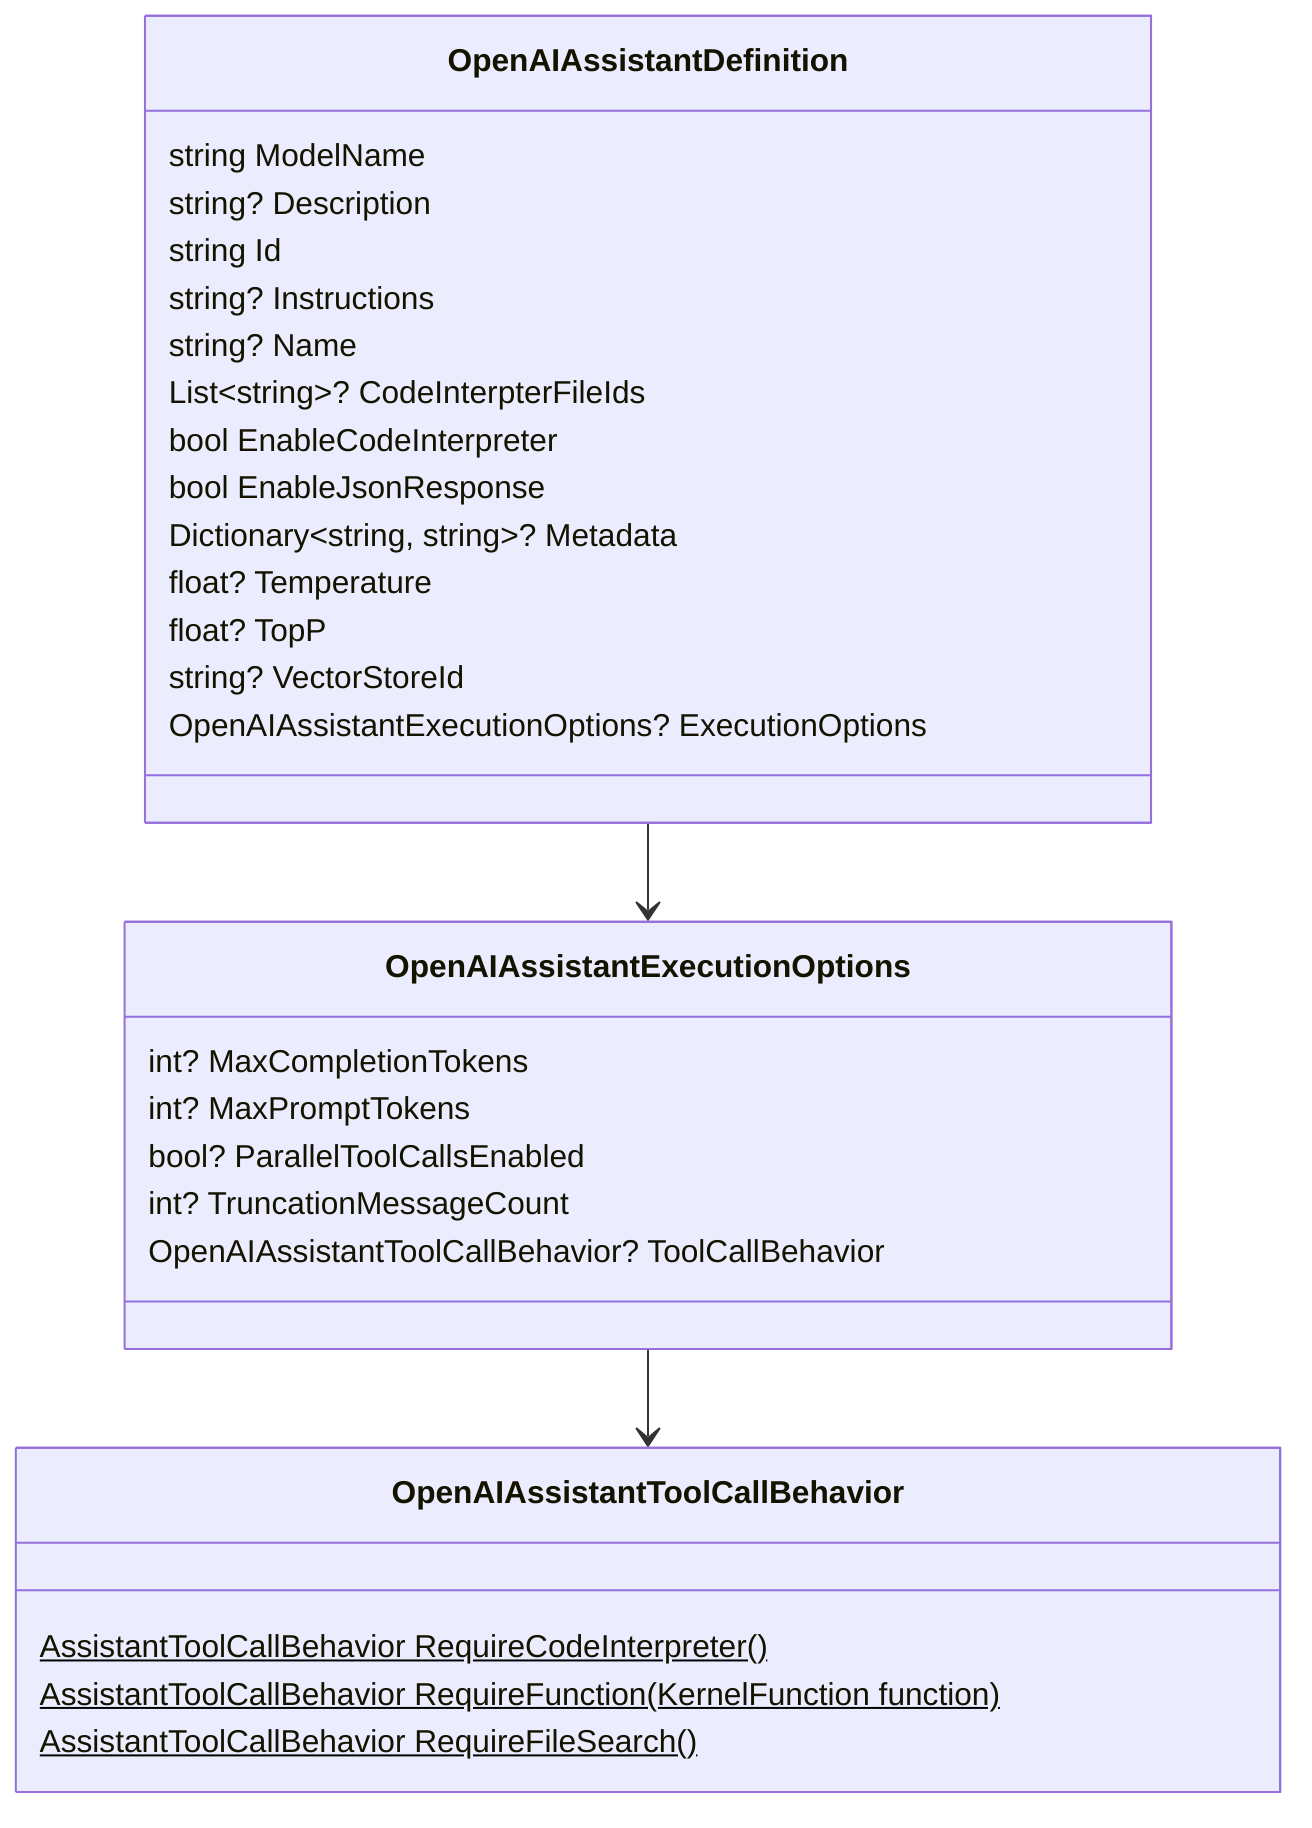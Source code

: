 classDiagram

    OpenAIAssistantDefinition --> OpenAIAssistantExecutionOptions
    class OpenAIAssistantDefinition {
        string ModelName
        string? Description
        string Id
        string? Instructions
        string? Name
        List~string~? CodeInterpterFileIds
        bool EnableCodeInterpreter
        bool EnableJsonResponse
        Dictionary~string, string~? Metadata
        float? Temperature
        float? TopP
        string? VectorStoreId
        OpenAIAssistantExecutionOptions? ExecutionOptions
    }

    OpenAIAssistantExecutionOptions --> OpenAIAssistantToolCallBehavior
    class OpenAIAssistantExecutionOptions {
        int? MaxCompletionTokens
        int? MaxPromptTokens
        bool? ParallelToolCallsEnabled
        int? TruncationMessageCount
        OpenAIAssistantToolCallBehavior? ToolCallBehavior
    }

    class OpenAIAssistantToolCallBehavior {
        AssistantToolCallBehavior RequireCodeInterpreter()$
        AssistantToolCallBehavior RequireFunction(KernelFunction function)$
        AssistantToolCallBehavior RequireFileSearch()$
    }